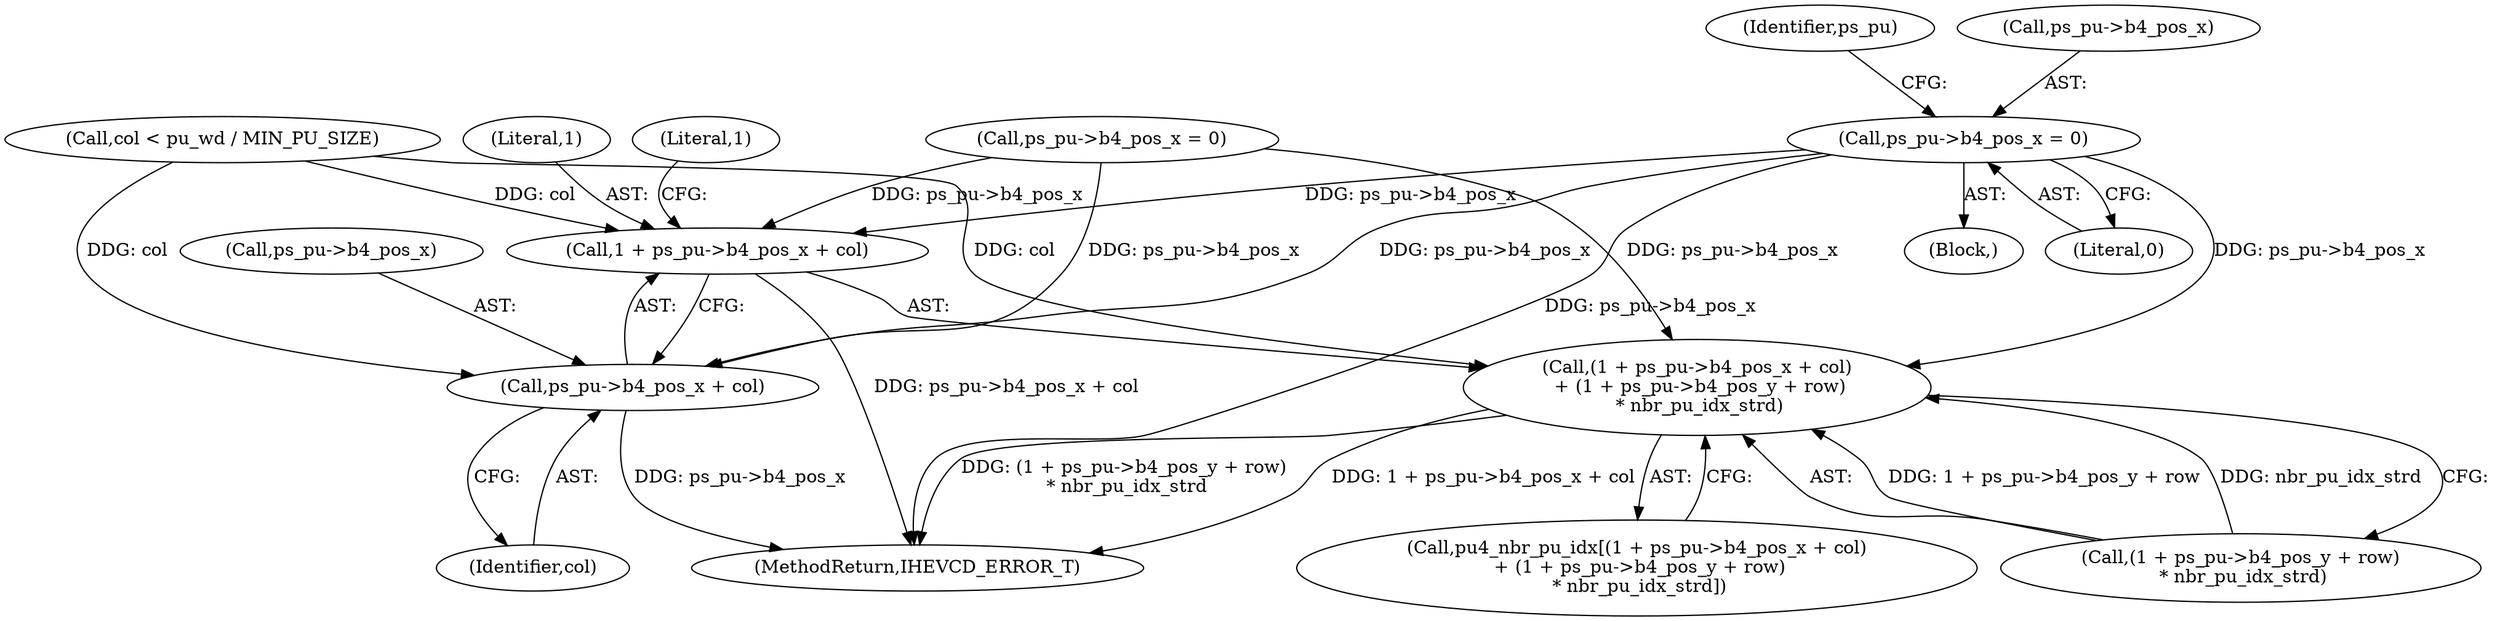 digraph "0_Android_2b9fb0c2074d370a254b35e2489de2d94943578d@pointer" {
"1002084" [label="(Call,ps_pu->b4_pos_x = 0)"];
"1003772" [label="(Call,(1 + ps_pu->b4_pos_x + col)\n + (1 + ps_pu->b4_pos_y + row)\n * nbr_pu_idx_strd)"];
"1003773" [label="(Call,1 + ps_pu->b4_pos_x + col)"];
"1003775" [label="(Call,ps_pu->b4_pos_x + col)"];
"1003772" [label="(Call,(1 + ps_pu->b4_pos_x + col)\n + (1 + ps_pu->b4_pos_y + row)\n * nbr_pu_idx_strd)"];
"1002331" [label="(Call,ps_pu->b4_pos_x = 0)"];
"1003779" [label="(Identifier,col)"];
"1003775" [label="(Call,ps_pu->b4_pos_x + col)"];
"1003774" [label="(Literal,1)"];
"1003762" [label="(Call,col < pu_wd / MIN_PU_SIZE)"];
"1003780" [label="(Call,(1 + ps_pu->b4_pos_y + row)\n * nbr_pu_idx_strd)"];
"1002091" [label="(Identifier,ps_pu)"];
"1001871" [label="(Block,)"];
"1003776" [label="(Call,ps_pu->b4_pos_x)"];
"1003770" [label="(Call,pu4_nbr_pu_idx[(1 + ps_pu->b4_pos_x + col)\n + (1 + ps_pu->b4_pos_y + row)\n * nbr_pu_idx_strd])"];
"1002085" [label="(Call,ps_pu->b4_pos_x)"];
"1003782" [label="(Literal,1)"];
"1002088" [label="(Literal,0)"];
"1005291" [label="(MethodReturn,IHEVCD_ERROR_T)"];
"1003773" [label="(Call,1 + ps_pu->b4_pos_x + col)"];
"1002084" [label="(Call,ps_pu->b4_pos_x = 0)"];
"1002084" -> "1001871"  [label="AST: "];
"1002084" -> "1002088"  [label="CFG: "];
"1002085" -> "1002084"  [label="AST: "];
"1002088" -> "1002084"  [label="AST: "];
"1002091" -> "1002084"  [label="CFG: "];
"1002084" -> "1005291"  [label="DDG: ps_pu->b4_pos_x"];
"1002084" -> "1003772"  [label="DDG: ps_pu->b4_pos_x"];
"1002084" -> "1003773"  [label="DDG: ps_pu->b4_pos_x"];
"1002084" -> "1003775"  [label="DDG: ps_pu->b4_pos_x"];
"1003772" -> "1003770"  [label="AST: "];
"1003772" -> "1003780"  [label="CFG: "];
"1003773" -> "1003772"  [label="AST: "];
"1003780" -> "1003772"  [label="AST: "];
"1003770" -> "1003772"  [label="CFG: "];
"1003772" -> "1005291"  [label="DDG: (1 + ps_pu->b4_pos_y + row)\n * nbr_pu_idx_strd"];
"1003772" -> "1005291"  [label="DDG: 1 + ps_pu->b4_pos_x + col"];
"1002331" -> "1003772"  [label="DDG: ps_pu->b4_pos_x"];
"1003762" -> "1003772"  [label="DDG: col"];
"1003780" -> "1003772"  [label="DDG: 1 + ps_pu->b4_pos_y + row"];
"1003780" -> "1003772"  [label="DDG: nbr_pu_idx_strd"];
"1003773" -> "1003775"  [label="CFG: "];
"1003774" -> "1003773"  [label="AST: "];
"1003775" -> "1003773"  [label="AST: "];
"1003782" -> "1003773"  [label="CFG: "];
"1003773" -> "1005291"  [label="DDG: ps_pu->b4_pos_x + col"];
"1002331" -> "1003773"  [label="DDG: ps_pu->b4_pos_x"];
"1003762" -> "1003773"  [label="DDG: col"];
"1003775" -> "1003779"  [label="CFG: "];
"1003776" -> "1003775"  [label="AST: "];
"1003779" -> "1003775"  [label="AST: "];
"1003775" -> "1005291"  [label="DDG: ps_pu->b4_pos_x"];
"1002331" -> "1003775"  [label="DDG: ps_pu->b4_pos_x"];
"1003762" -> "1003775"  [label="DDG: col"];
}
